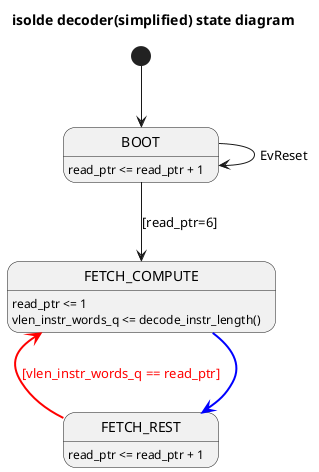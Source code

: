 @startuml
' see https://plantuml.com/guide
'VSCODE extension: https://marketplace.visualstudio.com/items?itemName=jebbs.plantuml
title isolde decoder(simplified) state diagram
[*] --> BOOT
BOOT --> BOOT : EvReset
BOOT -down-> FETCH_COMPUTE : [read_ptr=6]

FETCH_COMPUTE -[#blue,bold]left-> FETCH_REST
FETCH_REST -[#red,bold]up-> FETCH_COMPUTE: <color:red>[vlen_instr_words_q == read_ptr] </color>

BOOT : read_ptr <= read_ptr + 1
FETCH_COMPUTE : read_ptr <= 1
FETCH_COMPUTE : vlen_instr_words_q <= decode_instr_length()
FETCH_REST : read_ptr <= read_ptr + 1


@enduml